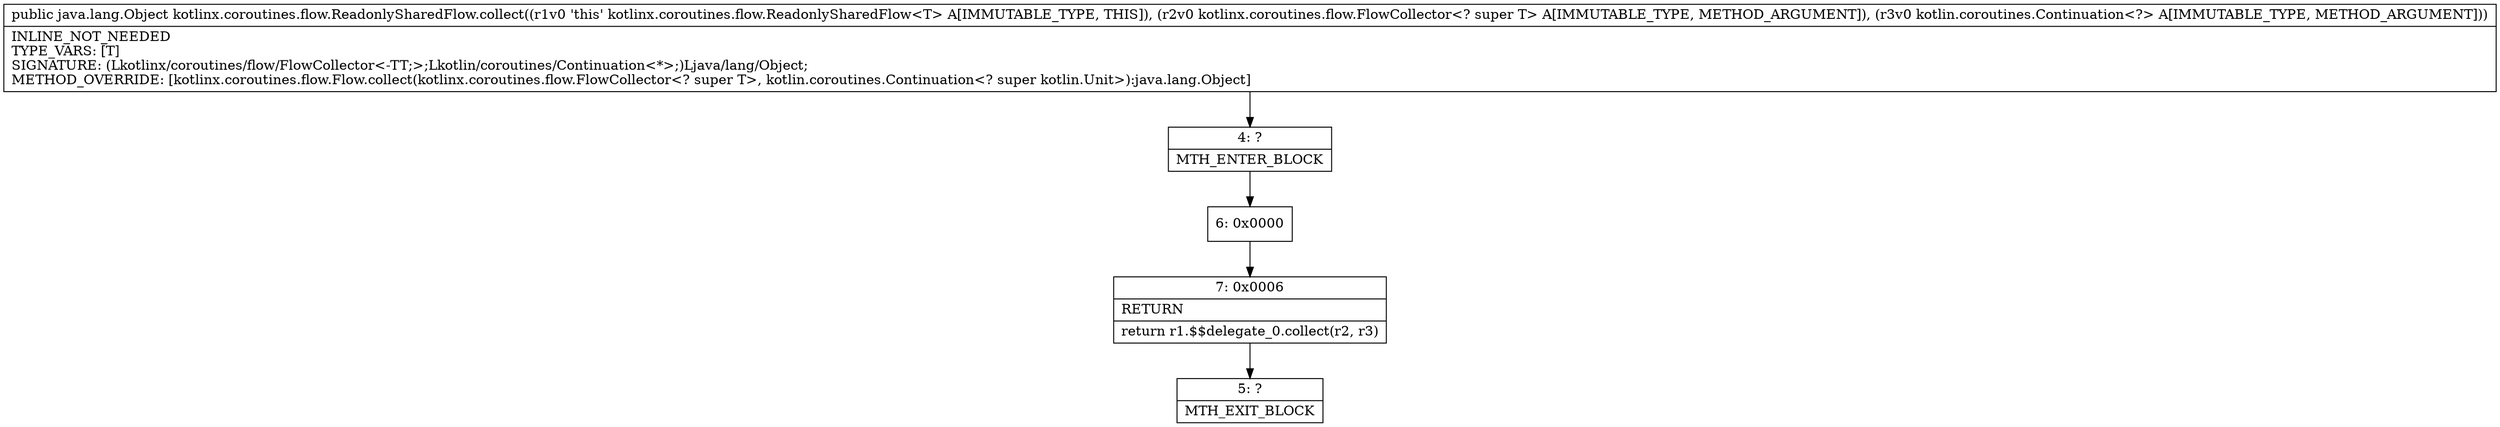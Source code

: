 digraph "CFG forkotlinx.coroutines.flow.ReadonlySharedFlow.collect(Lkotlinx\/coroutines\/flow\/FlowCollector;Lkotlin\/coroutines\/Continuation;)Ljava\/lang\/Object;" {
Node_4 [shape=record,label="{4\:\ ?|MTH_ENTER_BLOCK\l}"];
Node_6 [shape=record,label="{6\:\ 0x0000}"];
Node_7 [shape=record,label="{7\:\ 0x0006|RETURN\l|return r1.$$delegate_0.collect(r2, r3)\l}"];
Node_5 [shape=record,label="{5\:\ ?|MTH_EXIT_BLOCK\l}"];
MethodNode[shape=record,label="{public java.lang.Object kotlinx.coroutines.flow.ReadonlySharedFlow.collect((r1v0 'this' kotlinx.coroutines.flow.ReadonlySharedFlow\<T\> A[IMMUTABLE_TYPE, THIS]), (r2v0 kotlinx.coroutines.flow.FlowCollector\<? super T\> A[IMMUTABLE_TYPE, METHOD_ARGUMENT]), (r3v0 kotlin.coroutines.Continuation\<?\> A[IMMUTABLE_TYPE, METHOD_ARGUMENT]))  | INLINE_NOT_NEEDED\lTYPE_VARS: [T]\lSIGNATURE: (Lkotlinx\/coroutines\/flow\/FlowCollector\<\-TT;\>;Lkotlin\/coroutines\/Continuation\<*\>;)Ljava\/lang\/Object;\lMETHOD_OVERRIDE: [kotlinx.coroutines.flow.Flow.collect(kotlinx.coroutines.flow.FlowCollector\<? super T\>, kotlin.coroutines.Continuation\<? super kotlin.Unit\>):java.lang.Object]\l}"];
MethodNode -> Node_4;Node_4 -> Node_6;
Node_6 -> Node_7;
Node_7 -> Node_5;
}

